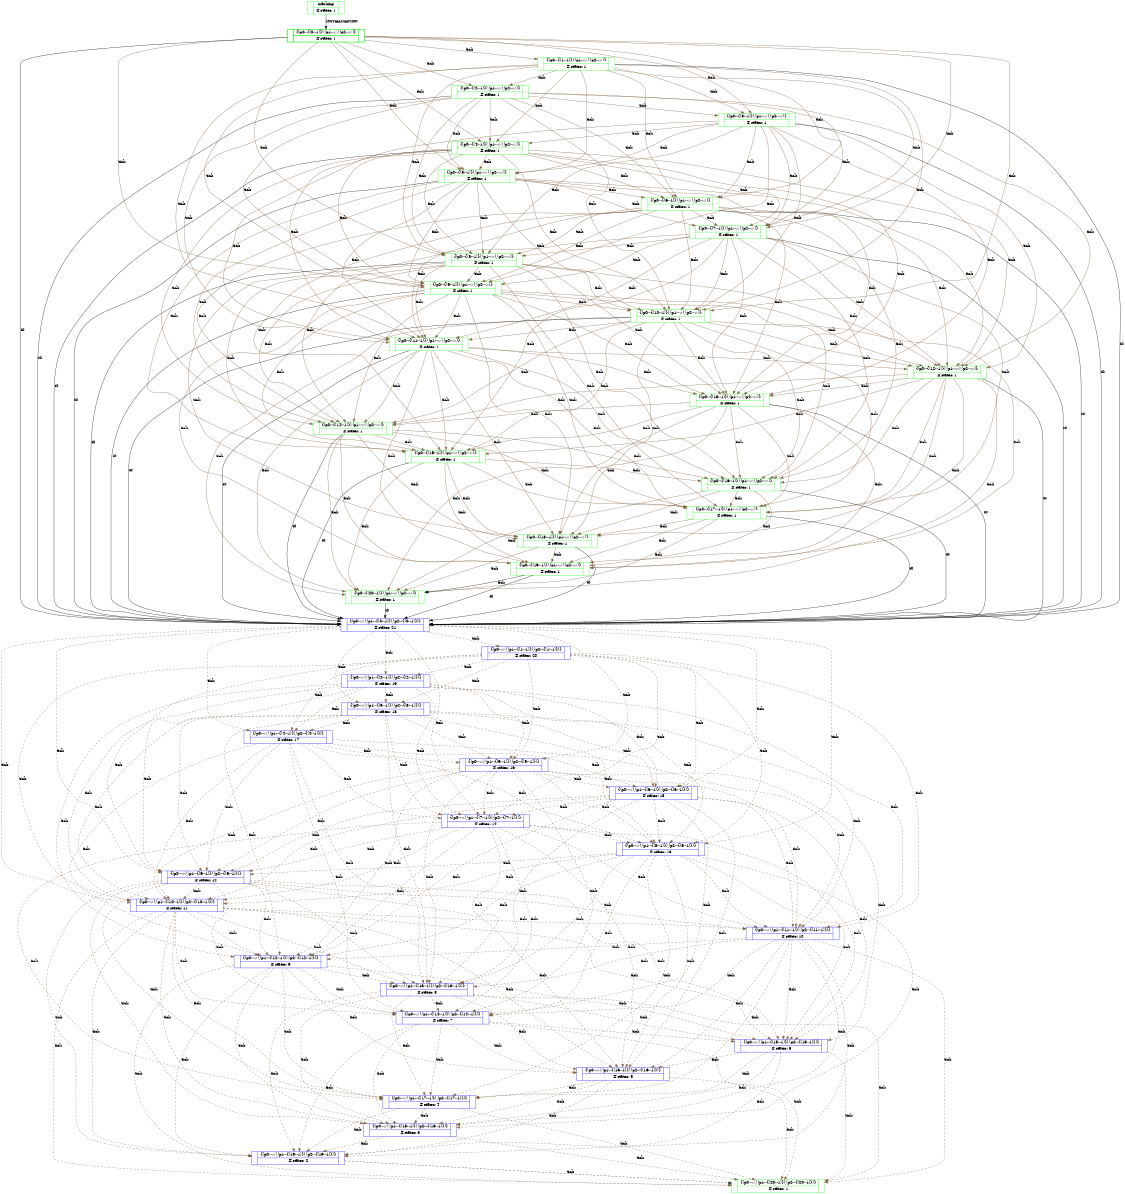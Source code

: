 digraph prob_graph { graph [page="8.5, 11",ratio=fill,size="7.5,10"];
 1 [shape=record, color="green", fontsize=12, label="|{marking\n|# states: 1}|"];
 2 [shape=record, style="bold", color="green", fontsize=12, label="|{\{(p0&#8614;\{(0&#8614;1)\}),(p1&#8614;&empty;),(p2&#8614;&empty;)\}\n|# states: 1}|"];
 3 [shape=record, color="green", fontsize=12, label="|{\{(p0&#8614;\{(1&#8614;1)\}),(p1&#8614;&empty;),(p2&#8614;&empty;)\}\n|# states: 1}|"];
 4 [shape=record, color="green", fontsize=12, label="|{\{(p0&#8614;\{(2&#8614;1)\}),(p1&#8614;&empty;),(p2&#8614;&empty;)\}\n|# states: 1}|"];
 5 [shape=record, color="green", fontsize=12, label="|{\{(p0&#8614;\{(3&#8614;1)\}),(p1&#8614;&empty;),(p2&#8614;&empty;)\}\n|# states: 1}|"];
 6 [shape=record, color="green", fontsize=12, label="|{\{(p0&#8614;\{(4&#8614;1)\}),(p1&#8614;&empty;),(p2&#8614;&empty;)\}\n|# states: 1}|"];
 7 [shape=record, color="green", fontsize=12, label="|{\{(p0&#8614;\{(5&#8614;1)\}),(p1&#8614;&empty;),(p2&#8614;&empty;)\}\n|# states: 1}|"];
 8 [shape=record, color="green", fontsize=12, label="|{\{(p0&#8614;\{(6&#8614;1)\}),(p1&#8614;&empty;),(p2&#8614;&empty;)\}\n|# states: 1}|"];
 9 [shape=record, color="green", fontsize=12, label="|{\{(p0&#8614;\{(7&#8614;1)\}),(p1&#8614;&empty;),(p2&#8614;&empty;)\}\n|# states: 1}|"];
 10 [shape=record, color="green", fontsize=12, label="|{\{(p0&#8614;\{(8&#8614;1)\}),(p1&#8614;&empty;),(p2&#8614;&empty;)\}\n|# states: 1}|"];
 11 [shape=record, color="green", fontsize=12, label="|{\{(p0&#8614;\{(9&#8614;1)\}),(p1&#8614;&empty;),(p2&#8614;&empty;)\}\n|# states: 1}|"];
 12 [shape=record, color="green", fontsize=12, label="|{\{(p0&#8614;\{(10&#8614;1)\}),(p1&#8614;&empty;),(p2&#8614;&empty;)\}\n|# states: 1}|"];
 14 [shape=record, color="green", fontsize=12, label="|{\{(p0&#8614;\{(11&#8614;1)\}),(p1&#8614;&empty;),(p2&#8614;&empty;)\}\n|# states: 1}|"];
 15 [shape=record, color="green", fontsize=12, label="|{\{(p0&#8614;\{(12&#8614;1)\}),(p1&#8614;&empty;),(p2&#8614;&empty;)\}\n|# states: 1}|"];
 16 [shape=record, color="green", fontsize=12, label="|{\{(p0&#8614;\{(13&#8614;1)\}),(p1&#8614;&empty;),(p2&#8614;&empty;)\}\n|# states: 1}|"];
 17 [shape=record, color="green", fontsize=12, label="|{\{(p0&#8614;\{(14&#8614;1)\}),(p1&#8614;&empty;),(p2&#8614;&empty;)\}\n|# states: 1}|"];
 18 [shape=record, color="green", fontsize=12, label="|{\{(p0&#8614;\{(15&#8614;1)\}),(p1&#8614;&empty;),(p2&#8614;&empty;)\}\n|# states: 1}|"];
 19 [shape=record, color="green", fontsize=12, label="|{\{(p0&#8614;\{(16&#8614;1)\}),(p1&#8614;&empty;),(p2&#8614;&empty;)\}\n|# states: 1}|"];
 20 [shape=record, color="green", fontsize=12, label="|{\{(p0&#8614;\{(17&#8614;1)\}),(p1&#8614;&empty;),(p2&#8614;&empty;)\}\n|# states: 1}|"];
 21 [shape=record, color="green", fontsize=12, label="|{\{(p0&#8614;\{(18&#8614;1)\}),(p1&#8614;&empty;),(p2&#8614;&empty;)\}\n|# states: 1}|"];
 22 [shape=record, color="green", fontsize=12, label="|{\{(p0&#8614;\{(19&#8614;1)\}),(p1&#8614;&empty;),(p2&#8614;&empty;)\}\n|# states: 1}|"];
 23 [shape=record, color="green", fontsize=12, label="|{\{(p0&#8614;\{(20&#8614;1)\}),(p1&#8614;&empty;),(p2&#8614;&empty;)\}\n|# states: 1}|"];
 13 [shape=record, color="blue", fontsize=12, label="|{\{(p0&#8614;&empty;),(p1&#8614;\{(0&#8614;1)\}),(p2&#8614;\{(0&#8614;1)\})\}\n|# states: 21}|"];
 24 [shape=record, color="blue", fontsize=12, label="|{\{(p0&#8614;&empty;),(p1&#8614;\{(1&#8614;1)\}),(p2&#8614;\{(1&#8614;1)\})\}\n|# states: 20}|"];
 25 [shape=record, color="blue", fontsize=12, label="|{\{(p0&#8614;&empty;),(p1&#8614;\{(2&#8614;1)\}),(p2&#8614;\{(2&#8614;1)\})\}\n|# states: 19}|"];
 26 [shape=record, color="blue", fontsize=12, label="|{\{(p0&#8614;&empty;),(p1&#8614;\{(3&#8614;1)\}),(p2&#8614;\{(3&#8614;1)\})\}\n|# states: 18}|"];
 27 [shape=record, color="blue", fontsize=12, label="|{\{(p0&#8614;&empty;),(p1&#8614;\{(4&#8614;1)\}),(p2&#8614;\{(4&#8614;1)\})\}\n|# states: 17}|"];
 28 [shape=record, color="blue", fontsize=12, label="|{\{(p0&#8614;&empty;),(p1&#8614;\{(5&#8614;1)\}),(p2&#8614;\{(5&#8614;1)\})\}\n|# states: 16}|"];
 29 [shape=record, color="blue", fontsize=12, label="|{\{(p0&#8614;&empty;),(p1&#8614;\{(6&#8614;1)\}),(p2&#8614;\{(6&#8614;1)\})\}\n|# states: 15}|"];
 30 [shape=record, color="blue", fontsize=12, label="|{\{(p0&#8614;&empty;),(p1&#8614;\{(7&#8614;1)\}),(p2&#8614;\{(7&#8614;1)\})\}\n|# states: 14}|"];
 31 [shape=record, color="blue", fontsize=12, label="|{\{(p0&#8614;&empty;),(p1&#8614;\{(8&#8614;1)\}),(p2&#8614;\{(8&#8614;1)\})\}\n|# states: 13}|"];
 32 [shape=record, color="blue", fontsize=12, label="|{\{(p0&#8614;&empty;),(p1&#8614;\{(9&#8614;1)\}),(p2&#8614;\{(9&#8614;1)\})\}\n|# states: 12}|"];
 33 [shape=record, color="blue", fontsize=12, label="|{\{(p0&#8614;&empty;),(p1&#8614;\{(10&#8614;1)\}),(p2&#8614;\{(10&#8614;1)\})\}\n|# states: 11}|"];
 34 [shape=record, color="blue", fontsize=12, label="|{\{(p0&#8614;&empty;),(p1&#8614;\{(11&#8614;1)\}),(p2&#8614;\{(11&#8614;1)\})\}\n|# states: 10}|"];
 35 [shape=record, color="blue", fontsize=12, label="|{\{(p0&#8614;&empty;),(p1&#8614;\{(12&#8614;1)\}),(p2&#8614;\{(12&#8614;1)\})\}\n|# states: 9}|"];
 36 [shape=record, color="blue", fontsize=12, label="|{\{(p0&#8614;&empty;),(p1&#8614;\{(13&#8614;1)\}),(p2&#8614;\{(13&#8614;1)\})\}\n|# states: 8}|"];
 37 [shape=record, color="blue", fontsize=12, label="|{\{(p0&#8614;&empty;),(p1&#8614;\{(14&#8614;1)\}),(p2&#8614;\{(14&#8614;1)\})\}\n|# states: 7}|"];
 38 [shape=record, color="blue", fontsize=12, label="|{\{(p0&#8614;&empty;),(p1&#8614;\{(15&#8614;1)\}),(p2&#8614;\{(15&#8614;1)\})\}\n|# states: 6}|"];
 39 [shape=record, color="blue", fontsize=12, label="|{\{(p0&#8614;&empty;),(p1&#8614;\{(16&#8614;1)\}),(p2&#8614;\{(16&#8614;1)\})\}\n|# states: 5}|"];
 40 [shape=record, color="blue", fontsize=12, label="|{\{(p0&#8614;&empty;),(p1&#8614;\{(17&#8614;1)\}),(p2&#8614;\{(17&#8614;1)\})\}\n|# states: 4}|"];
 41 [shape=record, color="blue", fontsize=12, label="|{\{(p0&#8614;&empty;),(p1&#8614;\{(18&#8614;1)\}),(p2&#8614;\{(18&#8614;1)\})\}\n|# states: 3}|"];
 42 [shape=record, color="blue", fontsize=12, label="|{\{(p0&#8614;&empty;),(p1&#8614;\{(19&#8614;1)\}),(p2&#8614;\{(19&#8614;1)\})\}\n|# states: 2}|"];
 43 [shape=record, color="green", fontsize=12, label="|{\{(p0&#8614;&empty;),(p1&#8614;\{(20&#8614;1)\}),(p2&#8614;\{(20&#8614;1)\})\}\n|# states: 1}|"];


 1 ->  2 [color="black", label="INITIALISATION", fontsize=12];
 2 ->  3 [color="#806040", label="tick", fontsize=12];
 2 ->  4 [color="#806040", label="tick", fontsize=12];
 2 ->  5 [color="#806040", label="tick", fontsize=12];
 2 ->  6 [color="#806040", label="tick", fontsize=12];
 2 ->  7 [color="#806040", label="tick", fontsize=12];
 2 ->  8 [color="#806040", label="tick", fontsize=12];
 2 ->  9 [color="#806040", label="tick", fontsize=12];
 2 ->  10 [color="#806040", label="tick", fontsize=12];
 2 ->  11 [color="#806040", label="tick", fontsize=12];
 2 ->  12 [color="#806040", label="tick", fontsize=12];
 2 ->  13 [color="black", label="t0", fontsize=12];
 3 ->  4 [color="#806040", label="tick", fontsize=12];
 3 ->  5 [color="#806040", label="tick", fontsize=12];
 3 ->  6 [color="#806040", label="tick", fontsize=12];
 3 ->  7 [color="#806040", label="tick", fontsize=12];
 3 ->  8 [color="#806040", label="tick", fontsize=12];
 3 ->  9 [color="#806040", label="tick", fontsize=12];
 3 ->  10 [color="#806040", label="tick", fontsize=12];
 3 ->  11 [color="#806040", label="tick", fontsize=12];
 3 ->  12 [color="#806040", label="tick", fontsize=12];
 3 ->  14 [color="#806040", label="tick", fontsize=12];
 3 ->  13 [color="black", label="t0", fontsize=12];
 4 ->  5 [color="#806040", label="tick", fontsize=12];
 4 ->  6 [color="#806040", label="tick", fontsize=12];
 4 ->  7 [color="#806040", label="tick", fontsize=12];
 4 ->  8 [color="#806040", label="tick", fontsize=12];
 4 ->  9 [color="#806040", label="tick", fontsize=12];
 4 ->  10 [color="#806040", label="tick", fontsize=12];
 4 ->  11 [color="#806040", label="tick", fontsize=12];
 4 ->  12 [color="#806040", label="tick", fontsize=12];
 4 ->  14 [color="#806040", label="tick", fontsize=12];
 4 ->  15 [color="#806040", label="tick", fontsize=12];
 4 ->  13 [color="black", label="t0", fontsize=12];
 5 ->  6 [color="#806040", label="tick", fontsize=12];
 5 ->  7 [color="#806040", label="tick", fontsize=12];
 5 ->  8 [color="#806040", label="tick", fontsize=12];
 5 ->  9 [color="#806040", label="tick", fontsize=12];
 5 ->  10 [color="#806040", label="tick", fontsize=12];
 5 ->  11 [color="#806040", label="tick", fontsize=12];
 5 ->  12 [color="#806040", label="tick", fontsize=12];
 5 ->  14 [color="#806040", label="tick", fontsize=12];
 5 ->  15 [color="#806040", label="tick", fontsize=12];
 5 ->  16 [color="#806040", label="tick", fontsize=12];
 5 ->  13 [color="black", label="t0", fontsize=12];
 6 ->  7 [color="#806040", label="tick", fontsize=12];
 6 ->  8 [color="#806040", label="tick", fontsize=12];
 6 ->  9 [color="#806040", label="tick", fontsize=12];
 6 ->  10 [color="#806040", label="tick", fontsize=12];
 6 ->  11 [color="#806040", label="tick", fontsize=12];
 6 ->  12 [color="#806040", label="tick", fontsize=12];
 6 ->  14 [color="#806040", label="tick", fontsize=12];
 6 ->  15 [color="#806040", label="tick", fontsize=12];
 6 ->  16 [color="#806040", label="tick", fontsize=12];
 6 ->  17 [color="#806040", label="tick", fontsize=12];
 6 ->  13 [color="black", label="t0", fontsize=12];
 7 ->  8 [color="#806040", label="tick", fontsize=12];
 7 ->  9 [color="#806040", label="tick", fontsize=12];
 7 ->  10 [color="#806040", label="tick", fontsize=12];
 7 ->  11 [color="#806040", label="tick", fontsize=12];
 7 ->  12 [color="#806040", label="tick", fontsize=12];
 7 ->  14 [color="#806040", label="tick", fontsize=12];
 7 ->  15 [color="#806040", label="tick", fontsize=12];
 7 ->  16 [color="#806040", label="tick", fontsize=12];
 7 ->  17 [color="#806040", label="tick", fontsize=12];
 7 ->  18 [color="#806040", label="tick", fontsize=12];
 7 ->  13 [color="black", label="t0", fontsize=12];
 8 ->  9 [color="#806040", label="tick", fontsize=12];
 8 ->  10 [color="#806040", label="tick", fontsize=12];
 8 ->  11 [color="#806040", label="tick", fontsize=12];
 8 ->  12 [color="#806040", label="tick", fontsize=12];
 8 ->  14 [color="#806040", label="tick", fontsize=12];
 8 ->  15 [color="#806040", label="tick", fontsize=12];
 8 ->  16 [color="#806040", label="tick", fontsize=12];
 8 ->  17 [color="#806040", label="tick", fontsize=12];
 8 ->  18 [color="#806040", label="tick", fontsize=12];
 8 ->  19 [color="#806040", label="tick", fontsize=12];
 8 ->  13 [color="black", label="t0", fontsize=12];
 9 ->  10 [color="#806040", label="tick", fontsize=12];
 9 ->  11 [color="#806040", label="tick", fontsize=12];
 9 ->  12 [color="#806040", label="tick", fontsize=12];
 9 ->  14 [color="#806040", label="tick", fontsize=12];
 9 ->  15 [color="#806040", label="tick", fontsize=12];
 9 ->  16 [color="#806040", label="tick", fontsize=12];
 9 ->  17 [color="#806040", label="tick", fontsize=12];
 9 ->  18 [color="#806040", label="tick", fontsize=12];
 9 ->  19 [color="#806040", label="tick", fontsize=12];
 9 ->  20 [color="#806040", label="tick", fontsize=12];
 9 ->  13 [color="black", label="t0", fontsize=12];
 10 ->  11 [color="#806040", label="tick", fontsize=12];
 10 ->  12 [color="#806040", label="tick", fontsize=12];
 10 ->  14 [color="#806040", label="tick", fontsize=12];
 10 ->  15 [color="#806040", label="tick", fontsize=12];
 10 ->  16 [color="#806040", label="tick", fontsize=12];
 10 ->  17 [color="#806040", label="tick", fontsize=12];
 10 ->  18 [color="#806040", label="tick", fontsize=12];
 10 ->  19 [color="#806040", label="tick", fontsize=12];
 10 ->  20 [color="#806040", label="tick", fontsize=12];
 10 ->  21 [color="#806040", label="tick", fontsize=12];
 10 ->  13 [color="black", label="t0", fontsize=12];
 11 ->  12 [color="#806040", label="tick", fontsize=12];
 11 ->  14 [color="#806040", label="tick", fontsize=12];
 11 ->  15 [color="#806040", label="tick", fontsize=12];
 11 ->  16 [color="#806040", label="tick", fontsize=12];
 11 ->  17 [color="#806040", label="tick", fontsize=12];
 11 ->  18 [color="#806040", label="tick", fontsize=12];
 11 ->  19 [color="#806040", label="tick", fontsize=12];
 11 ->  20 [color="#806040", label="tick", fontsize=12];
 11 ->  21 [color="#806040", label="tick", fontsize=12];
 11 ->  22 [color="#806040", label="tick", fontsize=12];
 11 ->  13 [color="black", label="t0", fontsize=12];
 12 ->  14 [color="#806040", label="tick", fontsize=12];
 12 ->  15 [color="#806040", label="tick", fontsize=12];
 12 ->  16 [color="#806040", label="tick", fontsize=12];
 12 ->  17 [color="#806040", label="tick", fontsize=12];
 12 ->  18 [color="#806040", label="tick", fontsize=12];
 12 ->  19 [color="#806040", label="tick", fontsize=12];
 12 ->  20 [color="#806040", label="tick", fontsize=12];
 12 ->  21 [color="#806040", label="tick", fontsize=12];
 12 ->  22 [color="#806040", label="tick", fontsize=12];
 12 ->  23 [color="#806040", label="tick", fontsize=12];
 12 ->  13 [color="black", label="t0", fontsize=12];
 13 ->  24 [color="#806040",style="dashed", label="tick", fontsize=12];
 13 ->  25 [color="#806040",style="dashed", label="tick", fontsize=12];
 13 ->  26 [color="#806040",style="dashed", label="tick", fontsize=12];
 13 ->  27 [color="#806040",style="dashed", label="tick", fontsize=12];
 13 ->  28 [color="#806040",style="dashed", label="tick", fontsize=12];
 13 ->  29 [color="#806040",style="dashed", label="tick", fontsize=12];
 13 ->  30 [color="#806040",style="dashed", label="tick", fontsize=12];
 13 ->  31 [color="#806040",style="dashed", label="tick", fontsize=12];
 13 ->  32 [color="#806040",style="dashed", label="tick", fontsize=12];
 13 ->  33 [color="#806040",style="dashed", label="tick", fontsize=12];
 14 ->  15 [color="#806040", label="tick", fontsize=12];
 14 ->  16 [color="#806040", label="tick", fontsize=12];
 14 ->  17 [color="#806040", label="tick", fontsize=12];
 14 ->  18 [color="#806040", label="tick", fontsize=12];
 14 ->  19 [color="#806040", label="tick", fontsize=12];
 14 ->  20 [color="#806040", label="tick", fontsize=12];
 14 ->  21 [color="#806040", label="tick", fontsize=12];
 14 ->  22 [color="#806040", label="tick", fontsize=12];
 14 ->  23 [color="#806040", label="tick", fontsize=12];
 14 ->  13 [color="black", label="t0", fontsize=12];
 15 ->  16 [color="#806040", label="tick", fontsize=12];
 15 ->  17 [color="#806040", label="tick", fontsize=12];
 15 ->  18 [color="#806040", label="tick", fontsize=12];
 15 ->  19 [color="#806040", label="tick", fontsize=12];
 15 ->  20 [color="#806040", label="tick", fontsize=12];
 15 ->  21 [color="#806040", label="tick", fontsize=12];
 15 ->  22 [color="#806040", label="tick", fontsize=12];
 15 ->  23 [color="#806040", label="tick", fontsize=12];
 15 ->  13 [color="black", label="t0", fontsize=12];
 16 ->  17 [color="#806040", label="tick", fontsize=12];
 16 ->  18 [color="#806040", label="tick", fontsize=12];
 16 ->  19 [color="#806040", label="tick", fontsize=12];
 16 ->  20 [color="#806040", label="tick", fontsize=12];
 16 ->  21 [color="#806040", label="tick", fontsize=12];
 16 ->  22 [color="#806040", label="tick", fontsize=12];
 16 ->  23 [color="#806040", label="tick", fontsize=12];
 16 ->  13 [color="black", label="t0", fontsize=12];
 17 ->  18 [color="#806040", label="tick", fontsize=12];
 17 ->  19 [color="#806040", label="tick", fontsize=12];
 17 ->  20 [color="#806040", label="tick", fontsize=12];
 17 ->  21 [color="#806040", label="tick", fontsize=12];
 17 ->  22 [color="#806040", label="tick", fontsize=12];
 17 ->  23 [color="#806040", label="tick", fontsize=12];
 17 ->  13 [color="black", label="t0", fontsize=12];
 18 ->  19 [color="#806040", label="tick", fontsize=12];
 18 ->  20 [color="#806040", label="tick", fontsize=12];
 18 ->  21 [color="#806040", label="tick", fontsize=12];
 18 ->  22 [color="#806040", label="tick", fontsize=12];
 18 ->  23 [color="#806040", label="tick", fontsize=12];
 18 ->  13 [color="black", label="t0", fontsize=12];
 19 ->  20 [color="#806040", label="tick", fontsize=12];
 19 ->  21 [color="#806040", label="tick", fontsize=12];
 19 ->  22 [color="#806040", label="tick", fontsize=12];
 19 ->  23 [color="#806040", label="tick", fontsize=12];
 19 ->  13 [color="black", label="t0", fontsize=12];
 20 ->  21 [color="#806040", label="tick", fontsize=12];
 20 ->  22 [color="#806040", label="tick", fontsize=12];
 20 ->  23 [color="#806040", label="tick", fontsize=12];
 20 ->  13 [color="black", label="t0", fontsize=12];
 21 ->  22 [color="#806040", label="tick", fontsize=12];
 21 ->  23 [color="#806040", label="tick", fontsize=12];
 21 ->  13 [color="black", label="t0", fontsize=12];
 22 ->  23 [color="black", label="tick", fontsize=12];
 22 ->  13 [color="black", label="t0", fontsize=12];
 23 ->  13 [color="black", label="t0", fontsize=12];
 24 ->  25 [color="#806040",style="dashed", label="tick", fontsize=12];
 24 ->  26 [color="#806040",style="dashed", label="tick", fontsize=12];
 25 ->  26 [color="#806040",style="dashed", label="tick", fontsize=12];
 24 ->  27 [color="#806040",style="dashed", label="tick", fontsize=12];
 25 ->  27 [color="#806040",style="dashed", label="tick", fontsize=12];
 26 ->  27 [color="#806040",style="dashed", label="tick", fontsize=12];
 24 ->  28 [color="#806040",style="dashed", label="tick", fontsize=12];
 25 ->  28 [color="#806040",style="dashed", label="tick", fontsize=12];
 26 ->  28 [color="#806040",style="dashed", label="tick", fontsize=12];
 27 ->  28 [color="#806040",style="dashed", label="tick", fontsize=12];
 24 ->  29 [color="#806040",style="dashed", label="tick", fontsize=12];
 25 ->  29 [color="#806040",style="dashed", label="tick", fontsize=12];
 26 ->  29 [color="#806040",style="dashed", label="tick", fontsize=12];
 27 ->  29 [color="#806040",style="dashed", label="tick", fontsize=12];
 28 ->  29 [color="#806040",style="dashed", label="tick", fontsize=12];
 24 ->  30 [color="#806040",style="dashed", label="tick", fontsize=12];
 25 ->  30 [color="#806040",style="dashed", label="tick", fontsize=12];
 26 ->  30 [color="#806040",style="dashed", label="tick", fontsize=12];
 27 ->  30 [color="#806040",style="dashed", label="tick", fontsize=12];
 28 ->  30 [color="#806040",style="dashed", label="tick", fontsize=12];
 29 ->  30 [color="#806040",style="dashed", label="tick", fontsize=12];
 24 ->  31 [color="#806040",style="dashed", label="tick", fontsize=12];
 25 ->  31 [color="#806040",style="dashed", label="tick", fontsize=12];
 26 ->  31 [color="#806040",style="dashed", label="tick", fontsize=12];
 27 ->  31 [color="#806040",style="dashed", label="tick", fontsize=12];
 28 ->  31 [color="#806040",style="dashed", label="tick", fontsize=12];
 29 ->  31 [color="#806040",style="dashed", label="tick", fontsize=12];
 30 ->  31 [color="#806040",style="dashed", label="tick", fontsize=12];
 24 ->  32 [color="#806040",style="dashed", label="tick", fontsize=12];
 25 ->  32 [color="#806040",style="dashed", label="tick", fontsize=12];
 26 ->  32 [color="#806040",style="dashed", label="tick", fontsize=12];
 27 ->  32 [color="#806040",style="dashed", label="tick", fontsize=12];
 28 ->  32 [color="#806040",style="dashed", label="tick", fontsize=12];
 29 ->  32 [color="#806040",style="dashed", label="tick", fontsize=12];
 30 ->  32 [color="#806040",style="dashed", label="tick", fontsize=12];
 31 ->  32 [color="#806040",style="dashed", label="tick", fontsize=12];
 24 ->  33 [color="#806040",style="dashed", label="tick", fontsize=12];
 25 ->  33 [color="#806040",style="dashed", label="tick", fontsize=12];
 26 ->  33 [color="#806040",style="dashed", label="tick", fontsize=12];
 27 ->  33 [color="#806040",style="dashed", label="tick", fontsize=12];
 28 ->  33 [color="#806040",style="dashed", label="tick", fontsize=12];
 29 ->  33 [color="#806040",style="dashed", label="tick", fontsize=12];
 30 ->  33 [color="#806040",style="dashed", label="tick", fontsize=12];
 31 ->  33 [color="#806040",style="dashed", label="tick", fontsize=12];
 32 ->  33 [color="#806040",style="dashed", label="tick", fontsize=12];
 24 ->  34 [color="#806040",style="dashed", label="tick", fontsize=12];
 25 ->  34 [color="#806040",style="dashed", label="tick", fontsize=12];
 26 ->  34 [color="#806040",style="dashed", label="tick", fontsize=12];
 27 ->  34 [color="#806040",style="dashed", label="tick", fontsize=12];
 28 ->  34 [color="#806040",style="dashed", label="tick", fontsize=12];
 29 ->  34 [color="#806040",style="dashed", label="tick", fontsize=12];
 30 ->  34 [color="#806040",style="dashed", label="tick", fontsize=12];
 31 ->  34 [color="#806040",style="dashed", label="tick", fontsize=12];
 32 ->  34 [color="#806040",style="dashed", label="tick", fontsize=12];
 33 ->  34 [color="#806040",style="dashed", label="tick", fontsize=12];
 25 ->  35 [color="#806040",style="dashed", label="tick", fontsize=12];
 26 ->  35 [color="#806040",style="dashed", label="tick", fontsize=12];
 27 ->  35 [color="#806040",style="dashed", label="tick", fontsize=12];
 28 ->  35 [color="#806040",style="dashed", label="tick", fontsize=12];
 29 ->  35 [color="#806040",style="dashed", label="tick", fontsize=12];
 30 ->  35 [color="#806040",style="dashed", label="tick", fontsize=12];
 31 ->  35 [color="#806040",style="dashed", label="tick", fontsize=12];
 32 ->  35 [color="#806040",style="dashed", label="tick", fontsize=12];
 33 ->  35 [color="#806040",style="dashed", label="tick", fontsize=12];
 34 ->  35 [color="#806040",style="dashed", label="tick", fontsize=12];
 26 ->  36 [color="#806040",style="dashed", label="tick", fontsize=12];
 27 ->  36 [color="#806040",style="dashed", label="tick", fontsize=12];
 28 ->  36 [color="#806040",style="dashed", label="tick", fontsize=12];
 29 ->  36 [color="#806040",style="dashed", label="tick", fontsize=12];
 30 ->  36 [color="#806040",style="dashed", label="tick", fontsize=12];
 31 ->  36 [color="#806040",style="dashed", label="tick", fontsize=12];
 32 ->  36 [color="#806040",style="dashed", label="tick", fontsize=12];
 33 ->  36 [color="#806040",style="dashed", label="tick", fontsize=12];
 34 ->  36 [color="#806040",style="dashed", label="tick", fontsize=12];
 35 ->  36 [color="#806040",style="dashed", label="tick", fontsize=12];
 27 ->  37 [color="#806040",style="dashed", label="tick", fontsize=12];
 28 ->  37 [color="#806040",style="dashed", label="tick", fontsize=12];
 29 ->  37 [color="#806040",style="dashed", label="tick", fontsize=12];
 30 ->  37 [color="#806040",style="dashed", label="tick", fontsize=12];
 31 ->  37 [color="#806040",style="dashed", label="tick", fontsize=12];
 32 ->  37 [color="#806040",style="dashed", label="tick", fontsize=12];
 33 ->  37 [color="#806040",style="dashed", label="tick", fontsize=12];
 34 ->  37 [color="#806040",style="dashed", label="tick", fontsize=12];
 35 ->  37 [color="#806040",style="dashed", label="tick", fontsize=12];
 36 ->  37 [color="#806040",style="dashed", label="tick", fontsize=12];
 28 ->  38 [color="#806040",style="dashed", label="tick", fontsize=12];
 29 ->  38 [color="#806040",style="dashed", label="tick", fontsize=12];
 30 ->  38 [color="#806040",style="dashed", label="tick", fontsize=12];
 31 ->  38 [color="#806040",style="dashed", label="tick", fontsize=12];
 32 ->  38 [color="#806040",style="dashed", label="tick", fontsize=12];
 33 ->  38 [color="#806040",style="dashed", label="tick", fontsize=12];
 34 ->  38 [color="#806040",style="dashed", label="tick", fontsize=12];
 35 ->  38 [color="#806040",style="dashed", label="tick", fontsize=12];
 36 ->  38 [color="#806040",style="dashed", label="tick", fontsize=12];
 37 ->  38 [color="#806040",style="dashed", label="tick", fontsize=12];
 29 ->  39 [color="#806040",style="dashed", label="tick", fontsize=12];
 30 ->  39 [color="#806040",style="dashed", label="tick", fontsize=12];
 31 ->  39 [color="#806040",style="dashed", label="tick", fontsize=12];
 32 ->  39 [color="#806040",style="dashed", label="tick", fontsize=12];
 33 ->  39 [color="#806040",style="dashed", label="tick", fontsize=12];
 34 ->  39 [color="#806040",style="dashed", label="tick", fontsize=12];
 35 ->  39 [color="#806040",style="dashed", label="tick", fontsize=12];
 36 ->  39 [color="#806040",style="dashed", label="tick", fontsize=12];
 37 ->  39 [color="#806040",style="dashed", label="tick", fontsize=12];
 38 ->  39 [color="#806040",style="dashed", label="tick", fontsize=12];
 30 ->  40 [color="#806040",style="dashed", label="tick", fontsize=12];
 31 ->  40 [color="#806040",style="dashed", label="tick", fontsize=12];
 32 ->  40 [color="#806040",style="dashed", label="tick", fontsize=12];
 33 ->  40 [color="#806040",style="dashed", label="tick", fontsize=12];
 34 ->  40 [color="#806040",style="dashed", label="tick", fontsize=12];
 35 ->  40 [color="#806040",style="dashed", label="tick", fontsize=12];
 36 ->  40 [color="#806040",style="dashed", label="tick", fontsize=12];
 37 ->  40 [color="#806040",style="dashed", label="tick", fontsize=12];
 38 ->  40 [color="#806040",style="dashed", label="tick", fontsize=12];
 39 ->  40 [color="#806040",style="dashed", label="tick", fontsize=12];
 31 ->  41 [color="#806040",style="dashed", label="tick", fontsize=12];
 32 ->  41 [color="#806040",style="dashed", label="tick", fontsize=12];
 33 ->  41 [color="#806040",style="dashed", label="tick", fontsize=12];
 34 ->  41 [color="#806040",style="dashed", label="tick", fontsize=12];
 35 ->  41 [color="#806040",style="dashed", label="tick", fontsize=12];
 36 ->  41 [color="#806040",style="dashed", label="tick", fontsize=12];
 37 ->  41 [color="#806040",style="dashed", label="tick", fontsize=12];
 38 ->  41 [color="#806040",style="dashed", label="tick", fontsize=12];
 39 ->  41 [color="#806040",style="dashed", label="tick", fontsize=12];
 40 ->  41 [color="#806040",style="dashed", label="tick", fontsize=12];
 32 ->  42 [color="#806040",style="dashed", label="tick", fontsize=12];
 33 ->  42 [color="#806040",style="dashed", label="tick", fontsize=12];
 34 ->  42 [color="#806040",style="dashed", label="tick", fontsize=12];
 35 ->  42 [color="#806040",style="dashed", label="tick", fontsize=12];
 36 ->  42 [color="#806040",style="dashed", label="tick", fontsize=12];
 37 ->  42 [color="#806040",style="dashed", label="tick", fontsize=12];
 38 ->  42 [color="#806040",style="dashed", label="tick", fontsize=12];
 39 ->  42 [color="#806040",style="dashed", label="tick", fontsize=12];
 40 ->  42 [color="#806040",style="dashed", label="tick", fontsize=12];
 41 ->  42 [color="#806040",style="dashed", label="tick", fontsize=12];
 33 ->  43 [color="#806040",style="dashed", label="tick", fontsize=12];
 34 ->  43 [color="#806040",style="dashed", label="tick", fontsize=12];
 35 ->  43 [color="#806040",style="dashed", label="tick", fontsize=12];
 36 ->  43 [color="#806040",style="dashed", label="tick", fontsize=12];
 37 ->  43 [color="#806040",style="dashed", label="tick", fontsize=12];
 38 ->  43 [color="#806040",style="dashed", label="tick", fontsize=12];
 39 ->  43 [color="#806040",style="dashed", label="tick", fontsize=12];
 40 ->  43 [color="#806040",style="dashed", label="tick", fontsize=12];
 41 ->  43 [color="#806040",style="dashed", label="tick", fontsize=12];
 42 ->  43 [color="black",style="dashed", label="tick", fontsize=12];

}
